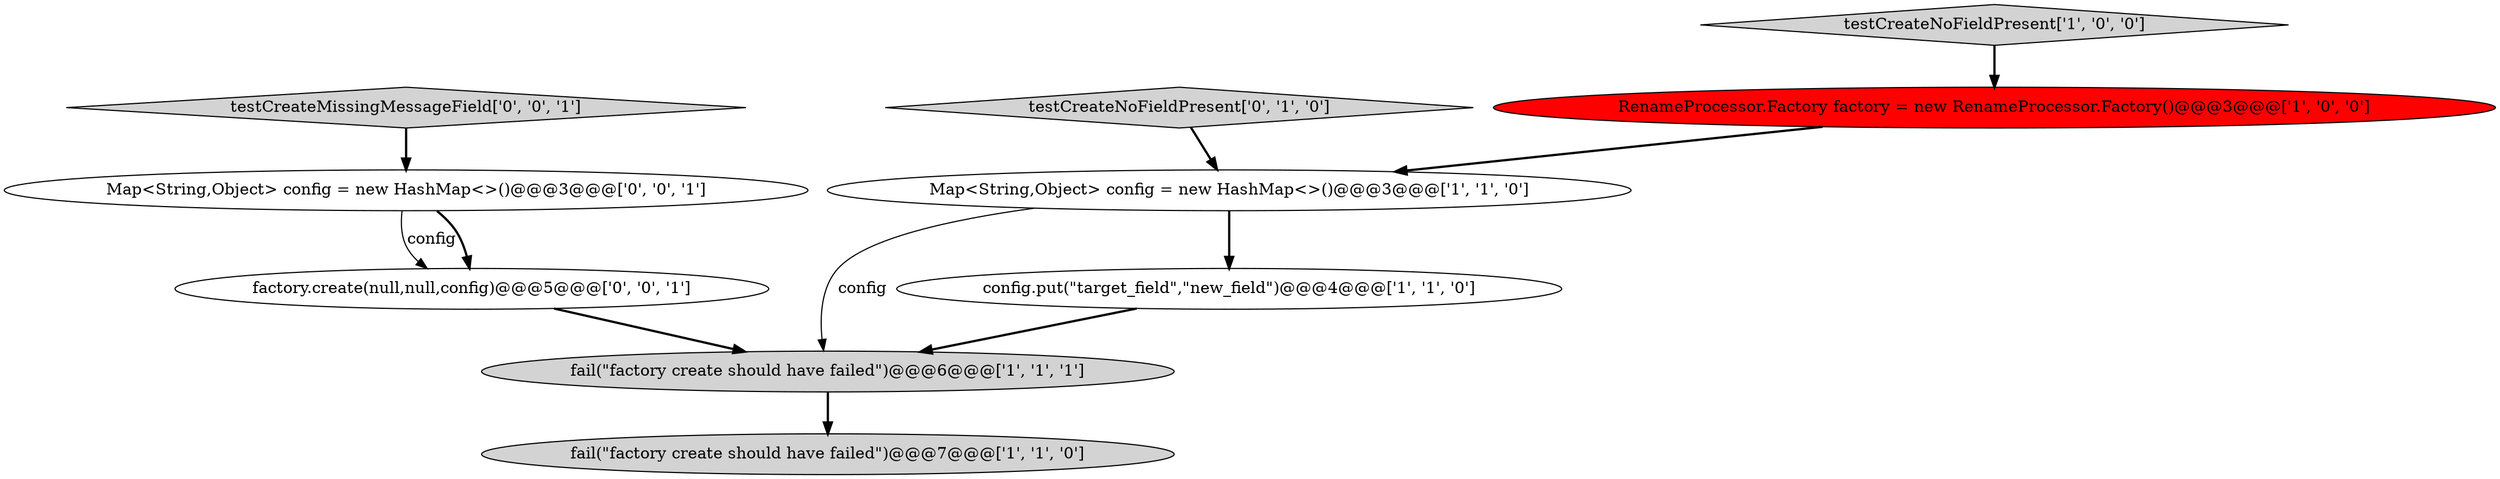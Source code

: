 digraph {
3 [style = filled, label = "fail(\"factory create should have failed\")@@@7@@@['1', '1', '0']", fillcolor = lightgray, shape = ellipse image = "AAA0AAABBB1BBB"];
5 [style = filled, label = "testCreateNoFieldPresent['1', '0', '0']", fillcolor = lightgray, shape = diamond image = "AAA0AAABBB1BBB"];
9 [style = filled, label = "factory.create(null,null,config)@@@5@@@['0', '0', '1']", fillcolor = white, shape = ellipse image = "AAA0AAABBB3BBB"];
6 [style = filled, label = "testCreateNoFieldPresent['0', '1', '0']", fillcolor = lightgray, shape = diamond image = "AAA0AAABBB2BBB"];
2 [style = filled, label = "RenameProcessor.Factory factory = new RenameProcessor.Factory()@@@3@@@['1', '0', '0']", fillcolor = red, shape = ellipse image = "AAA1AAABBB1BBB"];
0 [style = filled, label = "fail(\"factory create should have failed\")@@@6@@@['1', '1', '1']", fillcolor = lightgray, shape = ellipse image = "AAA0AAABBB1BBB"];
7 [style = filled, label = "testCreateMissingMessageField['0', '0', '1']", fillcolor = lightgray, shape = diamond image = "AAA0AAABBB3BBB"];
8 [style = filled, label = "Map<String,Object> config = new HashMap<>()@@@3@@@['0', '0', '1']", fillcolor = white, shape = ellipse image = "AAA0AAABBB3BBB"];
1 [style = filled, label = "config.put(\"target_field\",\"new_field\")@@@4@@@['1', '1', '0']", fillcolor = white, shape = ellipse image = "AAA0AAABBB1BBB"];
4 [style = filled, label = "Map<String,Object> config = new HashMap<>()@@@3@@@['1', '1', '0']", fillcolor = white, shape = ellipse image = "AAA0AAABBB1BBB"];
0->3 [style = bold, label=""];
6->4 [style = bold, label=""];
5->2 [style = bold, label=""];
4->1 [style = bold, label=""];
4->0 [style = solid, label="config"];
8->9 [style = solid, label="config"];
1->0 [style = bold, label=""];
9->0 [style = bold, label=""];
7->8 [style = bold, label=""];
2->4 [style = bold, label=""];
8->9 [style = bold, label=""];
}
